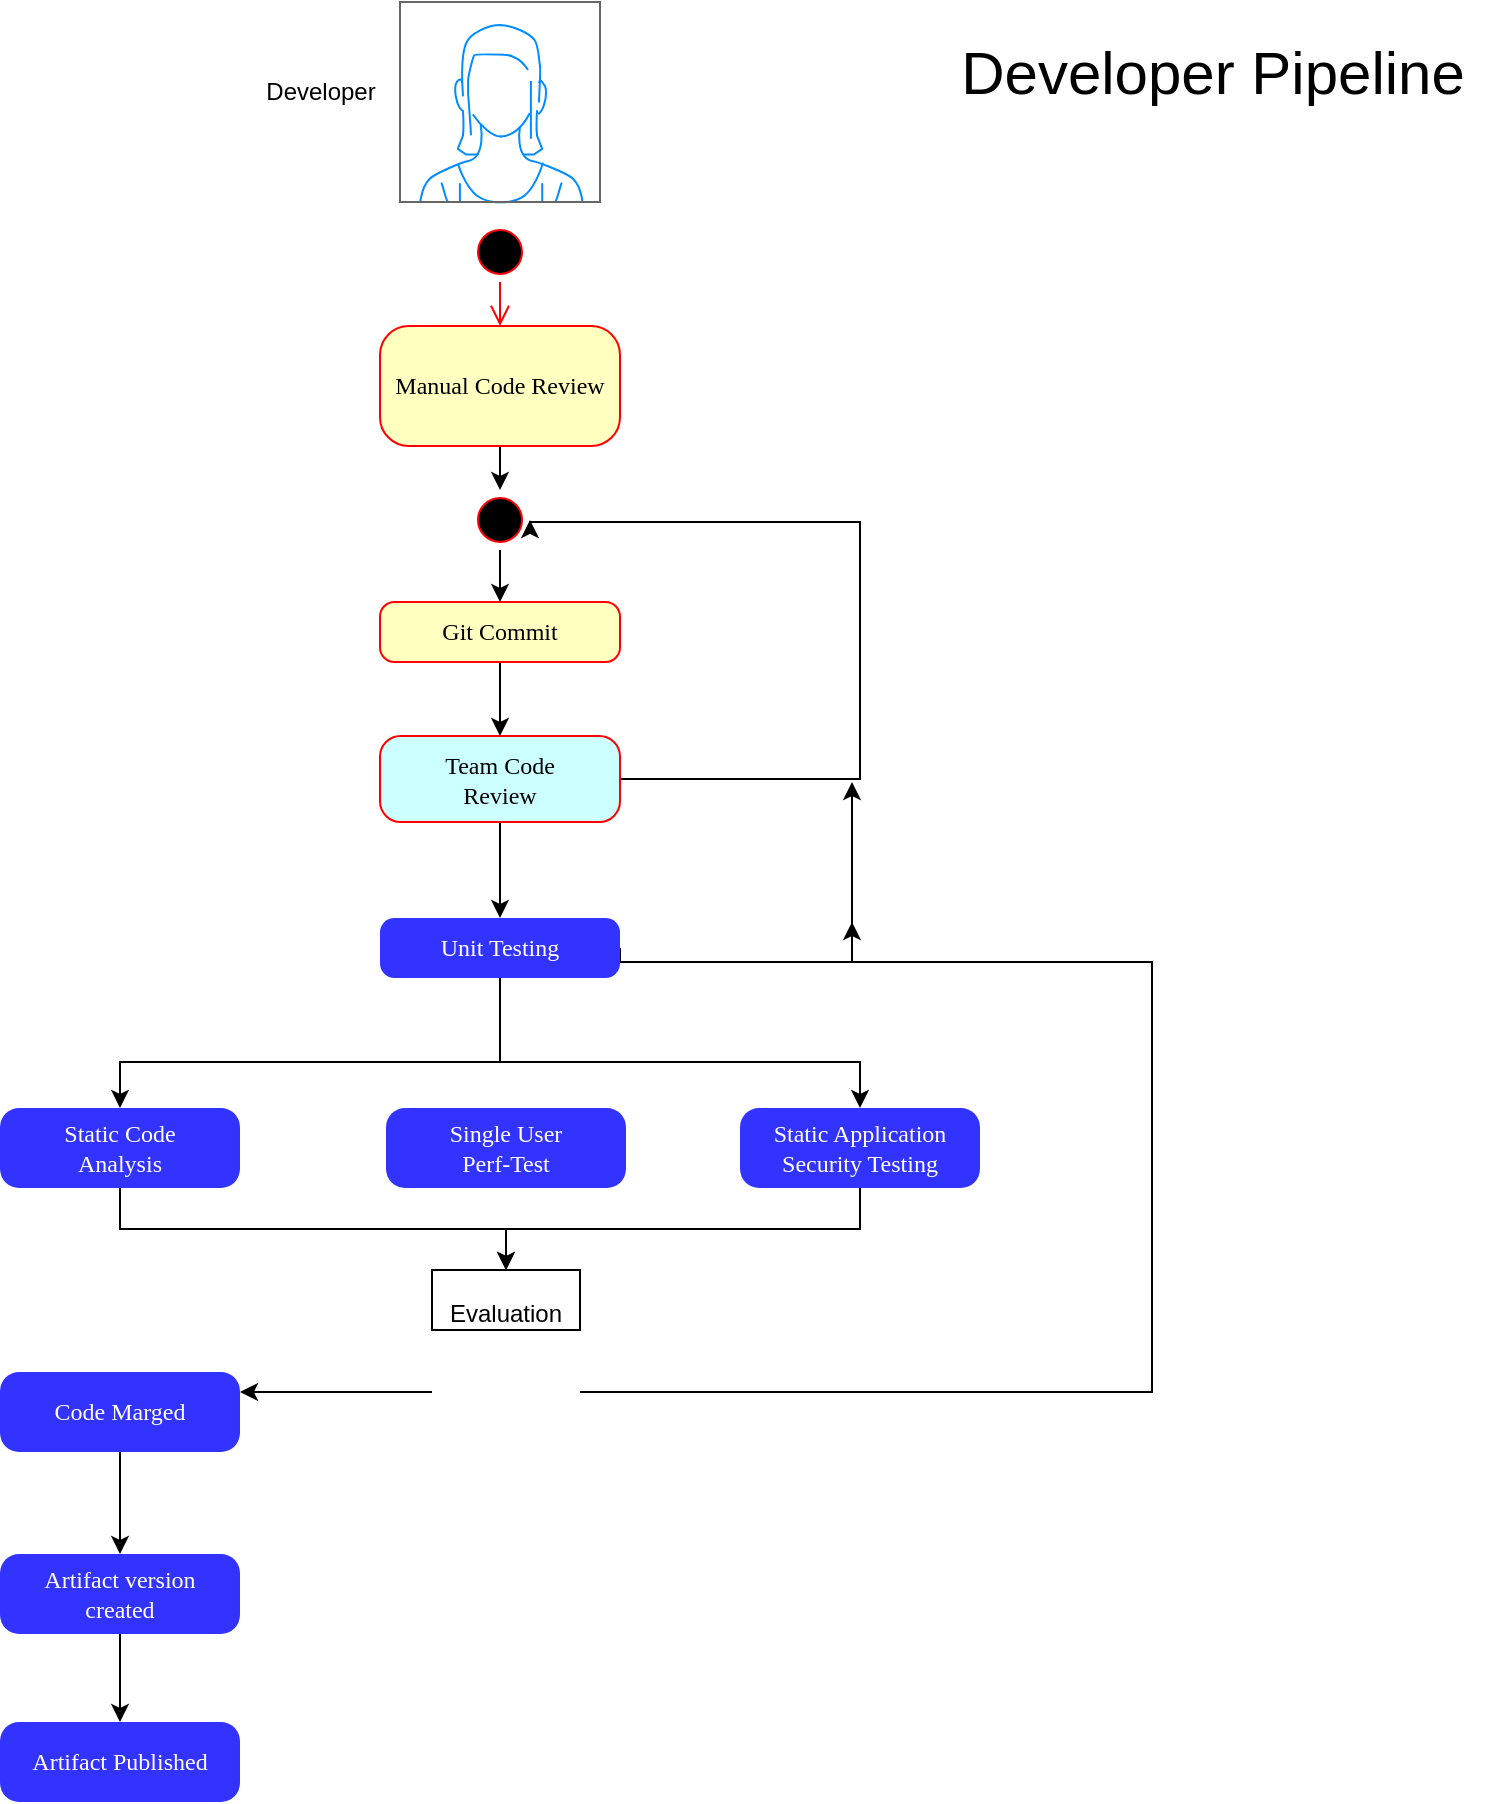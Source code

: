 <mxfile version="20.4.0" type="device" pages="3"><diagram name="Dev Early Pipeline" id="58cdce13-f638-feb5-8d6f-7d28b1aa9fa0"><mxGraphModel dx="1422" dy="754" grid="1" gridSize="10" guides="1" tooltips="1" connect="1" arrows="1" fold="1" page="1" pageScale="1" pageWidth="850" pageHeight="1100" background="none" math="0" shadow="0"><root><mxCell id="0"/><mxCell id="1" parent="0"/><mxCell id="382b91b5511bd0f7-1" value="" style="ellipse;html=1;shape=startState;fillColor=#000000;strokeColor=#ff0000;rounded=1;shadow=0;comic=0;labelBackgroundColor=none;fontFamily=Verdana;fontSize=12;fontColor=#000000;align=center;direction=south;" parent="1" vertex="1"><mxGeometry x="329" y="150" width="30" height="30" as="geometry"/></mxCell><mxCell id="LcIo7qaQgTBp6XiA07qf-7" style="edgeStyle=orthogonalEdgeStyle;rounded=0;orthogonalLoop=1;jettySize=auto;html=1;exitX=1;exitY=0.5;exitDx=0;exitDy=0;entryX=0.5;entryY=0;entryDx=0;entryDy=0;" parent="1" source="382b91b5511bd0f7-5" target="LcIo7qaQgTBp6XiA07qf-3" edge="1"><mxGeometry relative="1" as="geometry"><Array as="points"><mxPoint x="524" y="429"/><mxPoint x="524" y="300"/></Array></mxGeometry></mxCell><mxCell id="LcIo7qaQgTBp6XiA07qf-9" style="edgeStyle=orthogonalEdgeStyle;rounded=0;orthogonalLoop=1;jettySize=auto;html=1;exitX=0.5;exitY=1;exitDx=0;exitDy=0;entryX=0.5;entryY=0;entryDx=0;entryDy=0;fontSize=30;" parent="1" source="382b91b5511bd0f7-5" target="382b91b5511bd0f7-10" edge="1"><mxGeometry relative="1" as="geometry"/></mxCell><mxCell id="382b91b5511bd0f7-5" value="Team Code&lt;br&gt;Review" style="rounded=1;whiteSpace=wrap;html=1;arcSize=24;fillColor=#CCFFFF;strokeColor=#ff0000;shadow=0;comic=0;labelBackgroundColor=none;fontFamily=Verdana;fontSize=12;fontColor=#000000;align=center;" parent="1" vertex="1"><mxGeometry x="284" y="407" width="120" height="43" as="geometry"/></mxCell><mxCell id="LcIo7qaQgTBp6XiA07qf-4" style="edgeStyle=orthogonalEdgeStyle;rounded=0;orthogonalLoop=1;jettySize=auto;html=1;exitX=0.5;exitY=1;exitDx=0;exitDy=0;entryX=0;entryY=0.5;entryDx=0;entryDy=0;" parent="1" source="382b91b5511bd0f7-6" target="LcIo7qaQgTBp6XiA07qf-3" edge="1"><mxGeometry relative="1" as="geometry"/></mxCell><mxCell id="382b91b5511bd0f7-6" value="Manual Code Review" style="rounded=1;whiteSpace=wrap;html=1;arcSize=24;fillColor=#ffffc0;strokeColor=#ff0000;shadow=0;comic=0;labelBackgroundColor=none;fontFamily=Verdana;fontSize=12;fontColor=#000000;align=center;" parent="1" vertex="1"><mxGeometry x="284" y="202" width="120" height="60" as="geometry"/></mxCell><mxCell id="LcIo7qaQgTBp6XiA07qf-6" style="edgeStyle=orthogonalEdgeStyle;rounded=0;orthogonalLoop=1;jettySize=auto;html=1;exitX=0.5;exitY=1;exitDx=0;exitDy=0;entryX=0.5;entryY=0;entryDx=0;entryDy=0;" parent="1" source="382b91b5511bd0f7-7" target="382b91b5511bd0f7-5" edge="1"><mxGeometry relative="1" as="geometry"/></mxCell><mxCell id="382b91b5511bd0f7-7" value="Git Commit" style="rounded=1;whiteSpace=wrap;html=1;arcSize=24;fillColor=#ffffc0;strokeColor=#ff0000;shadow=0;comic=0;labelBackgroundColor=none;fontFamily=Verdana;fontSize=12;fontColor=#000000;align=center;" parent="1" vertex="1"><mxGeometry x="284" y="340" width="120" height="30" as="geometry"/></mxCell><mxCell id="LcIo7qaQgTBp6XiA07qf-27" style="edgeStyle=orthogonalEdgeStyle;rounded=0;orthogonalLoop=1;jettySize=auto;html=1;exitX=0.5;exitY=1;exitDx=0;exitDy=0;fontSize=10;fontColor=none;" parent="1" source="382b91b5511bd0f7-9" target="LcIo7qaQgTBp6XiA07qf-26" edge="1"><mxGeometry relative="1" as="geometry"/></mxCell><mxCell id="382b91b5511bd0f7-9" value="Static Code&lt;br&gt;Analysis" style="rounded=1;whiteSpace=wrap;html=1;arcSize=24;fillColor=#3333FF;strokeColor=none;shadow=0;comic=0;labelBackgroundColor=none;fontFamily=Verdana;fontSize=12;fontColor=#FFFFFF;align=center;" parent="1" vertex="1"><mxGeometry x="94" y="593" width="120" height="40" as="geometry"/></mxCell><mxCell id="LcIo7qaQgTBp6XiA07qf-18" style="edgeStyle=orthogonalEdgeStyle;rounded=0;orthogonalLoop=1;jettySize=auto;html=1;exitX=0.5;exitY=1;exitDx=0;exitDy=0;fontSize=30;fontColor=none;" parent="1" source="382b91b5511bd0f7-10" target="382b91b5511bd0f7-9" edge="1"><mxGeometry relative="1" as="geometry"><Array as="points"><mxPoint x="344" y="570"/><mxPoint x="154" y="570"/></Array></mxGeometry></mxCell><mxCell id="LcIo7qaQgTBp6XiA07qf-19" style="edgeStyle=orthogonalEdgeStyle;rounded=0;orthogonalLoop=1;jettySize=auto;html=1;exitX=0.5;exitY=1;exitDx=0;exitDy=0;entryX=0.5;entryY=0;entryDx=0;entryDy=0;fontSize=30;fontColor=none;" parent="1" source="382b91b5511bd0f7-10" target="LcIo7qaQgTBp6XiA07qf-17" edge="1"><mxGeometry relative="1" as="geometry"><Array as="points"><mxPoint x="344" y="570"/><mxPoint x="524" y="570"/></Array></mxGeometry></mxCell><mxCell id="LcIo7qaQgTBp6XiA07qf-21" style="edgeStyle=orthogonalEdgeStyle;rounded=0;orthogonalLoop=1;jettySize=auto;html=1;exitX=1;exitY=0.5;exitDx=0;exitDy=0;fontSize=30;fontColor=none;" parent="1" source="382b91b5511bd0f7-10" edge="1"><mxGeometry relative="1" as="geometry"><mxPoint x="520" y="430" as="targetPoint"/><Array as="points"><mxPoint x="404" y="520"/><mxPoint x="520" y="520"/></Array></mxGeometry></mxCell><mxCell id="382b91b5511bd0f7-10" value="&lt;font color=&quot;#ffffff&quot;&gt;Unit Testing&lt;/font&gt;" style="rounded=1;whiteSpace=wrap;html=1;arcSize=24;fillColor=#3333FF;strokeColor=none;shadow=0;comic=0;labelBackgroundColor=none;fontFamily=Verdana;fontSize=12;fontColor=#000000;align=center;" parent="1" vertex="1"><mxGeometry x="284" y="498" width="120" height="30" as="geometry"/></mxCell><mxCell id="2a3bc250acf0617d-9" style="edgeStyle=orthogonalEdgeStyle;html=1;labelBackgroundColor=none;endArrow=open;endSize=8;strokeColor=#ff0000;fontFamily=Verdana;fontSize=12;align=left;" parent="1" source="382b91b5511bd0f7-1" target="382b91b5511bd0f7-6" edge="1"><mxGeometry relative="1" as="geometry"/></mxCell><mxCell id="LcIo7qaQgTBp6XiA07qf-1" value="" style="verticalLabelPosition=bottom;shadow=0;dashed=0;align=center;html=1;verticalAlign=top;strokeWidth=1;shape=mxgraph.mockup.containers.userFemale;strokeColor=#666666;strokeColor2=#008cff;" parent="1" vertex="1"><mxGeometry x="294" y="40" width="100" height="100" as="geometry"/></mxCell><mxCell id="LcIo7qaQgTBp6XiA07qf-2" value="Developer" style="text;html=1;align=center;verticalAlign=middle;resizable=0;points=[];autosize=1;strokeColor=none;fillColor=none;" parent="1" vertex="1"><mxGeometry x="214" y="70" width="80" height="30" as="geometry"/></mxCell><mxCell id="LcIo7qaQgTBp6XiA07qf-5" style="edgeStyle=orthogonalEdgeStyle;rounded=0;orthogonalLoop=1;jettySize=auto;html=1;exitX=1;exitY=0.5;exitDx=0;exitDy=0;entryX=0.5;entryY=0;entryDx=0;entryDy=0;" parent="1" source="LcIo7qaQgTBp6XiA07qf-3" target="382b91b5511bd0f7-7" edge="1"><mxGeometry relative="1" as="geometry"/></mxCell><mxCell id="LcIo7qaQgTBp6XiA07qf-3" value="" style="ellipse;html=1;shape=startState;fillColor=#000000;strokeColor=#ff0000;rounded=1;shadow=0;comic=0;labelBackgroundColor=none;fontFamily=Verdana;fontSize=12;fontColor=#000000;align=center;direction=south;" parent="1" vertex="1"><mxGeometry x="329" y="284" width="30" height="30" as="geometry"/></mxCell><mxCell id="LcIo7qaQgTBp6XiA07qf-8" value="Developer Pipeline" style="text;html=1;align=center;verticalAlign=middle;resizable=0;points=[];autosize=1;strokeColor=none;fillColor=none;fontSize=30;" parent="1" vertex="1"><mxGeometry x="560" y="50" width="280" height="50" as="geometry"/></mxCell><mxCell id="LcIo7qaQgTBp6XiA07qf-14" value="" style="shape=image;html=1;verticalAlign=top;verticalLabelPosition=bottom;labelBackgroundColor=#ffffff;imageAspect=0;aspect=fixed;image=https://cdn1.iconfinder.com/data/icons/DarkGlass_Reworked/128x128/actions/stop.png;strokeColor=#33FF33;strokeWidth=1;fontSize=30;fontColor=none;fillColor=#FF3333;" parent="1" vertex="1"><mxGeometry x="445" y="397" width="30" height="30" as="geometry"/></mxCell><mxCell id="LcIo7qaQgTBp6XiA07qf-16" value="" style="shape=image;html=1;verticalAlign=top;verticalLabelPosition=bottom;labelBackgroundColor=#ffffff;imageAspect=0;aspect=fixed;image=https://cdn1.iconfinder.com/data/icons/nuvola2/48x48/actions/button_ok.png;strokeColor=#33FF33;strokeWidth=1;fontSize=30;fontColor=none;fillColor=#FF3333;" parent="1" vertex="1"><mxGeometry x="354" y="460" width="30" height="30" as="geometry"/></mxCell><mxCell id="LcIo7qaQgTBp6XiA07qf-28" style="edgeStyle=orthogonalEdgeStyle;rounded=0;orthogonalLoop=1;jettySize=auto;html=1;exitX=0.5;exitY=1;exitDx=0;exitDy=0;entryX=0.5;entryY=0;entryDx=0;entryDy=0;fontSize=10;fontColor=none;" parent="1" source="LcIo7qaQgTBp6XiA07qf-17" target="LcIo7qaQgTBp6XiA07qf-26" edge="1"><mxGeometry relative="1" as="geometry"/></mxCell><mxCell id="LcIo7qaQgTBp6XiA07qf-17" value="Static Application&lt;br&gt;Security Testing" style="rounded=1;whiteSpace=wrap;html=1;arcSize=24;fillColor=#3333FF;strokeColor=none;shadow=0;comic=0;labelBackgroundColor=none;fontFamily=Verdana;fontSize=12;fontColor=#FFFFFF;align=center;" parent="1" vertex="1"><mxGeometry x="464" y="593" width="120" height="40" as="geometry"/></mxCell><mxCell id="LcIo7qaQgTBp6XiA07qf-20" value="" style="shape=image;html=1;verticalAlign=top;verticalLabelPosition=bottom;labelBackgroundColor=#ffffff;imageAspect=0;aspect=fixed;image=https://cdn1.iconfinder.com/data/icons/nuvola2/48x48/actions/button_ok.png;strokeColor=#33FF33;strokeWidth=1;fontSize=30;fontColor=none;fillColor=#FF3333;" parent="1" vertex="1"><mxGeometry x="354" y="531" width="30" height="30" as="geometry"/></mxCell><mxCell id="LcIo7qaQgTBp6XiA07qf-22" value="" style="shape=image;html=1;verticalAlign=top;verticalLabelPosition=bottom;labelBackgroundColor=#ffffff;imageAspect=0;aspect=fixed;image=https://cdn1.iconfinder.com/data/icons/DarkGlass_Reworked/128x128/actions/stop.png;strokeColor=#33FF33;strokeWidth=1;fontSize=30;fontColor=none;fillColor=#FF3333;" parent="1" vertex="1"><mxGeometry x="445" y="480" width="30" height="30" as="geometry"/></mxCell><mxCell id="LcIo7qaQgTBp6XiA07qf-30" style="edgeStyle=orthogonalEdgeStyle;rounded=0;orthogonalLoop=1;jettySize=auto;html=1;exitX=0;exitY=0.5;exitDx=0;exitDy=0;fontSize=12;fontColor=#FFFFFF;entryX=1;entryY=0.25;entryDx=0;entryDy=0;" parent="1" source="LcIo7qaQgTBp6XiA07qf-23" target="LcIo7qaQgTBp6XiA07qf-29" edge="1"><mxGeometry relative="1" as="geometry"><mxPoint x="230" y="735" as="targetPoint"/></mxGeometry></mxCell><mxCell id="LcIo7qaQgTBp6XiA07qf-23" value="" style="shape=image;html=1;verticalAlign=top;verticalLabelPosition=bottom;labelBackgroundColor=#ffffff;imageAspect=0;aspect=fixed;image=https://cdn1.iconfinder.com/data/icons/nuvola2/48x48/actions/button_ok.png;strokeColor=#33FF33;strokeWidth=1;fontSize=30;fontColor=none;fillColor=#FF3333;" parent="1" vertex="1"><mxGeometry x="310" y="720" width="30" height="30" as="geometry"/></mxCell><mxCell id="LcIo7qaQgTBp6XiA07qf-35" style="edgeStyle=orthogonalEdgeStyle;rounded=0;orthogonalLoop=1;jettySize=auto;html=1;exitX=1;exitY=0.5;exitDx=0;exitDy=0;fontSize=12;fontColor=#FFFFFF;" parent="1" source="LcIo7qaQgTBp6XiA07qf-24" edge="1"><mxGeometry relative="1" as="geometry"><mxPoint x="520" y="500" as="targetPoint"/><Array as="points"><mxPoint x="670" y="735"/><mxPoint x="670" y="520"/><mxPoint x="520" y="520"/></Array></mxGeometry></mxCell><mxCell id="LcIo7qaQgTBp6XiA07qf-24" value="" style="shape=image;html=1;verticalAlign=top;verticalLabelPosition=bottom;labelBackgroundColor=#ffffff;imageAspect=0;aspect=fixed;image=https://cdn1.iconfinder.com/data/icons/DarkGlass_Reworked/128x128/actions/stop.png;strokeColor=#33FF33;strokeWidth=1;fontSize=30;fontColor=none;fillColor=#FF3333;" parent="1" vertex="1"><mxGeometry x="354" y="720" width="30" height="30" as="geometry"/></mxCell><mxCell id="LcIo7qaQgTBp6XiA07qf-26" value="&lt;font style=&quot;font-size: 12px;&quot;&gt;Evaluation&lt;/font&gt;" style="rounded=0;whiteSpace=wrap;html=1;labelBackgroundColor=none;strokeColor=#000000;strokeWidth=1;fontSize=30;fontColor=none;fillColor=#FFFFFF;" parent="1" vertex="1"><mxGeometry x="310" y="674" width="74" height="30" as="geometry"/></mxCell><mxCell id="LcIo7qaQgTBp6XiA07qf-32" style="edgeStyle=orthogonalEdgeStyle;rounded=0;orthogonalLoop=1;jettySize=auto;html=1;exitX=0.5;exitY=1;exitDx=0;exitDy=0;entryX=0.5;entryY=0;entryDx=0;entryDy=0;fontSize=12;fontColor=#FFFFFF;" parent="1" source="LcIo7qaQgTBp6XiA07qf-29" target="LcIo7qaQgTBp6XiA07qf-31" edge="1"><mxGeometry relative="1" as="geometry"/></mxCell><mxCell id="LcIo7qaQgTBp6XiA07qf-29" value="Code Marged" style="rounded=1;whiteSpace=wrap;html=1;arcSize=24;fillColor=#3333FF;strokeColor=none;shadow=0;comic=0;labelBackgroundColor=none;fontFamily=Verdana;fontSize=12;fontColor=#FFFFFF;align=center;" parent="1" vertex="1"><mxGeometry x="94" y="725" width="120" height="40" as="geometry"/></mxCell><mxCell id="LcIo7qaQgTBp6XiA07qf-34" style="edgeStyle=orthogonalEdgeStyle;rounded=0;orthogonalLoop=1;jettySize=auto;html=1;exitX=0.5;exitY=1;exitDx=0;exitDy=0;fontSize=12;fontColor=#FFFFFF;" parent="1" source="LcIo7qaQgTBp6XiA07qf-31" target="LcIo7qaQgTBp6XiA07qf-33" edge="1"><mxGeometry relative="1" as="geometry"/></mxCell><mxCell id="LcIo7qaQgTBp6XiA07qf-31" value="Artifact version&lt;br&gt;created" style="rounded=1;whiteSpace=wrap;html=1;arcSize=24;fillColor=#3333FF;strokeColor=none;shadow=0;comic=0;labelBackgroundColor=none;fontFamily=Verdana;fontSize=12;fontColor=#FFFFFF;align=center;" parent="1" vertex="1"><mxGeometry x="94" y="816" width="120" height="40" as="geometry"/></mxCell><mxCell id="LcIo7qaQgTBp6XiA07qf-33" value="Artifact Published" style="rounded=1;whiteSpace=wrap;html=1;arcSize=24;fillColor=#3333FF;strokeColor=none;shadow=0;comic=0;labelBackgroundColor=none;fontFamily=Verdana;fontSize=12;fontColor=#FFFFFF;align=center;" parent="1" vertex="1"><mxGeometry x="94" y="900" width="120" height="40" as="geometry"/></mxCell><mxCell id="2TYrjSCaBwcPQ7vr5Zfc-1" value="Single User&lt;br&gt;Perf-Test" style="rounded=1;whiteSpace=wrap;html=1;arcSize=24;fillColor=#3333FF;strokeColor=none;shadow=0;comic=0;labelBackgroundColor=none;fontFamily=Verdana;fontSize=12;fontColor=#FFFFFF;align=center;" parent="1" vertex="1"><mxGeometry x="287" y="593" width="120" height="40" as="geometry"/></mxCell></root></mxGraphModel></diagram><diagram name="Component Pipeline" id="qo0FiTvaSsb5eJtUn40g"><mxGraphModel dx="1422" dy="754" grid="1" gridSize="10" guides="1" tooltips="1" connect="1" arrows="1" fold="1" page="1" pageScale="1" pageWidth="850" pageHeight="1100" background="none" math="0" shadow="0"><root><mxCell id="ixwzWN__Pc37DBXYAGDG-0"/><mxCell id="ixwzWN__Pc37DBXYAGDG-1" parent="ixwzWN__Pc37DBXYAGDG-0"/><mxCell id="ixwzWN__Pc37DBXYAGDG-2" value="" style="ellipse;html=1;shape=startState;fillColor=#000000;strokeColor=#ff0000;rounded=1;shadow=0;comic=0;labelBackgroundColor=none;fontFamily=Verdana;fontSize=12;fontColor=#000000;align=center;direction=south;" parent="ixwzWN__Pc37DBXYAGDG-1" vertex="1"><mxGeometry x="329" y="150" width="30" height="30" as="geometry"/></mxCell><mxCell id="ixwzWN__Pc37DBXYAGDG-6" style="edgeStyle=orthogonalEdgeStyle;rounded=0;orthogonalLoop=1;jettySize=auto;html=1;exitX=0.5;exitY=1;exitDx=0;exitDy=0;" parent="ixwzWN__Pc37DBXYAGDG-1" source="ixwzWN__Pc37DBXYAGDG-7" edge="1"><mxGeometry relative="1" as="geometry"><mxPoint x="344" y="250" as="targetPoint"/></mxGeometry></mxCell><mxCell id="ixwzWN__Pc37DBXYAGDG-7" value="Deploy to" style="rounded=1;whiteSpace=wrap;html=1;arcSize=24;fillColor=#3333FF;strokeColor=none;shadow=0;comic=0;labelBackgroundColor=none;fontFamily=Verdana;fontSize=12;fontColor=#FFFFFF;align=center;" parent="ixwzWN__Pc37DBXYAGDG-1" vertex="1"><mxGeometry x="284" y="202" width="120" height="28" as="geometry"/></mxCell><mxCell id="ixwzWN__Pc37DBXYAGDG-10" style="edgeStyle=orthogonalEdgeStyle;rounded=0;orthogonalLoop=1;jettySize=auto;html=1;exitX=0.5;exitY=1;exitDx=0;exitDy=0;fontSize=10;fontColor=none;" parent="ixwzWN__Pc37DBXYAGDG-1" edge="1"><mxGeometry relative="1" as="geometry"><mxPoint x="154" y="571" as="sourcePoint"/><mxPoint x="347" y="609" as="targetPoint"/><Array as="points"><mxPoint x="154" y="590"/><mxPoint x="347" y="590"/></Array></mxGeometry></mxCell><mxCell id="ixwzWN__Pc37DBXYAGDG-11" value="Test Environment" style="rounded=1;whiteSpace=wrap;html=1;arcSize=24;fillColor=#3333FF;strokeColor=none;shadow=0;comic=0;labelBackgroundColor=none;fontFamily=Verdana;fontSize=12;fontColor=#FFFFFF;align=center;" parent="ixwzWN__Pc37DBXYAGDG-1" vertex="1"><mxGeometry x="94" y="528" width="120" height="40" as="geometry"/></mxCell><mxCell id="ixwzWN__Pc37DBXYAGDG-16" style="edgeStyle=orthogonalEdgeStyle;html=1;labelBackgroundColor=none;endArrow=open;endSize=8;strokeColor=#000000;fontFamily=Verdana;fontSize=12;align=left;" parent="ixwzWN__Pc37DBXYAGDG-1" source="ixwzWN__Pc37DBXYAGDG-2" target="ixwzWN__Pc37DBXYAGDG-7" edge="1"><mxGeometry relative="1" as="geometry"/></mxCell><mxCell id="ixwzWN__Pc37DBXYAGDG-19" style="edgeStyle=orthogonalEdgeStyle;rounded=0;orthogonalLoop=1;jettySize=auto;html=1;exitX=1;exitY=0.5;exitDx=0;exitDy=0;" parent="ixwzWN__Pc37DBXYAGDG-1" source="ixwzWN__Pc37DBXYAGDG-20" edge="1"><mxGeometry relative="1" as="geometry"><mxPoint x="344" y="300" as="targetPoint"/></mxGeometry></mxCell><mxCell id="ixwzWN__Pc37DBXYAGDG-20" value="" style="ellipse;html=1;shape=startState;fillColor=#000000;strokeColor=#ff0000;rounded=1;shadow=0;comic=0;labelBackgroundColor=none;fontFamily=Verdana;fontSize=12;fontColor=#000000;align=center;direction=south;" parent="ixwzWN__Pc37DBXYAGDG-1" vertex="1"><mxGeometry x="329" y="247" width="30" height="30" as="geometry"/></mxCell><mxCell id="ixwzWN__Pc37DBXYAGDG-21" value="Component Pipeline" style="text;html=1;align=center;verticalAlign=middle;resizable=0;points=[];autosize=1;strokeColor=none;fillColor=none;fontSize=30;" parent="ixwzWN__Pc37DBXYAGDG-1" vertex="1"><mxGeometry x="555" y="50" width="290" height="50" as="geometry"/></mxCell><mxCell id="ixwzWN__Pc37DBXYAGDG-24" style="edgeStyle=orthogonalEdgeStyle;rounded=0;orthogonalLoop=1;jettySize=auto;html=1;exitX=0.5;exitY=1;exitDx=0;exitDy=0;entryX=0.5;entryY=0;entryDx=0;entryDy=0;fontSize=10;fontColor=none;" parent="ixwzWN__Pc37DBXYAGDG-1" edge="1"><mxGeometry relative="1" as="geometry"><mxPoint x="524" y="571" as="sourcePoint"/><mxPoint x="347" y="609" as="targetPoint"/><Array as="points"><mxPoint x="524" y="590"/><mxPoint x="347" y="590"/></Array></mxGeometry></mxCell><mxCell id="ixwzWN__Pc37DBXYAGDG-25" value="Dynamic Application&lt;br&gt;Security Testing" style="rounded=1;whiteSpace=wrap;html=1;arcSize=24;fillColor=#3333FF;strokeColor=none;shadow=0;comic=0;labelBackgroundColor=none;fontFamily=Verdana;fontSize=12;fontColor=#FFFFFF;align=center;" parent="ixwzWN__Pc37DBXYAGDG-1" vertex="1"><mxGeometry x="464" y="528" width="126" height="40" as="geometry"/></mxCell><mxCell id="ixwzWN__Pc37DBXYAGDG-28" style="edgeStyle=orthogonalEdgeStyle;rounded=0;orthogonalLoop=1;jettySize=auto;html=1;exitX=0;exitY=0.5;exitDx=0;exitDy=0;fontSize=12;fontColor=#FFFFFF;entryX=1;entryY=0.25;entryDx=0;entryDy=0;" parent="ixwzWN__Pc37DBXYAGDG-1" source="ixwzWN__Pc37DBXYAGDG-29" target="ixwzWN__Pc37DBXYAGDG-34" edge="1"><mxGeometry relative="1" as="geometry"><mxPoint x="230" y="667" as="targetPoint"/></mxGeometry></mxCell><mxCell id="ixwzWN__Pc37DBXYAGDG-29" value="" style="shape=image;html=1;verticalAlign=top;verticalLabelPosition=bottom;labelBackgroundColor=#ffffff;imageAspect=0;aspect=fixed;image=https://cdn1.iconfinder.com/data/icons/nuvola2/48x48/actions/button_ok.png;strokeColor=#33FF33;strokeWidth=1;fontSize=30;fontColor=none;fillColor=#FF3333;" parent="ixwzWN__Pc37DBXYAGDG-1" vertex="1"><mxGeometry x="310" y="652" width="30" height="30" as="geometry"/></mxCell><mxCell id="ixwzWN__Pc37DBXYAGDG-30" style="edgeStyle=orthogonalEdgeStyle;rounded=0;orthogonalLoop=1;jettySize=auto;html=1;exitX=1;exitY=0.5;exitDx=0;exitDy=0;fontSize=12;fontColor=#FFFFFF;" parent="ixwzWN__Pc37DBXYAGDG-1" source="ixwzWN__Pc37DBXYAGDG-31" edge="1"><mxGeometry relative="1" as="geometry"><mxPoint x="520" y="430" as="targetPoint"/><Array as="points"><mxPoint x="670" y="665"/><mxPoint x="670" y="450"/><mxPoint x="520" y="450"/></Array></mxGeometry></mxCell><mxCell id="ixwzWN__Pc37DBXYAGDG-31" value="" style="shape=image;html=1;verticalAlign=top;verticalLabelPosition=bottom;labelBackgroundColor=#ffffff;imageAspect=0;aspect=fixed;image=https://cdn1.iconfinder.com/data/icons/DarkGlass_Reworked/128x128/actions/stop.png;strokeColor=#33FF33;strokeWidth=1;fontSize=30;fontColor=none;fillColor=#FF3333;" parent="ixwzWN__Pc37DBXYAGDG-1" vertex="1"><mxGeometry x="354" y="652" width="30" height="30" as="geometry"/></mxCell><mxCell id="ixwzWN__Pc37DBXYAGDG-32" value="&lt;font style=&quot;font-size: 12px;&quot;&gt;Evaluation&lt;/font&gt;" style="rounded=0;whiteSpace=wrap;html=1;labelBackgroundColor=none;strokeColor=#000000;strokeWidth=1;fontSize=30;fontColor=none;fillColor=#FFFFFF;" parent="ixwzWN__Pc37DBXYAGDG-1" vertex="1"><mxGeometry x="310" y="609" width="74" height="30" as="geometry"/></mxCell><mxCell id="ixwzWN__Pc37DBXYAGDG-33" style="edgeStyle=orthogonalEdgeStyle;rounded=0;orthogonalLoop=1;jettySize=auto;html=1;exitX=0.5;exitY=1;exitDx=0;exitDy=0;entryX=0.5;entryY=0;entryDx=0;entryDy=0;fontSize=12;fontColor=#FFFFFF;" parent="ixwzWN__Pc37DBXYAGDG-1" source="ixwzWN__Pc37DBXYAGDG-34" target="ixwzWN__Pc37DBXYAGDG-36" edge="1"><mxGeometry relative="1" as="geometry"/></mxCell><mxCell id="ixwzWN__Pc37DBXYAGDG-34" value="Artifact version&lt;br&gt;Tagged Passed" style="rounded=1;whiteSpace=wrap;html=1;arcSize=24;fillColor=#3333FF;strokeColor=none;shadow=0;comic=0;labelBackgroundColor=none;fontFamily=Verdana;fontSize=12;fontColor=#FFFFFF;align=center;" parent="ixwzWN__Pc37DBXYAGDG-1" vertex="1"><mxGeometry x="94" y="657" width="120" height="40" as="geometry"/></mxCell><mxCell id="ixwzWN__Pc37DBXYAGDG-36" value="Artifact Published" style="rounded=1;whiteSpace=wrap;html=1;arcSize=24;fillColor=#CCFFCC;strokeColor=default;shadow=0;comic=0;labelBackgroundColor=none;fontFamily=Verdana;fontSize=12;fontColor=#000000;align=center;" parent="ixwzWN__Pc37DBXYAGDG-1" vertex="1"><mxGeometry x="94" y="748" width="120" height="40" as="geometry"/></mxCell><mxCell id="Uk8kZ09A3u0Wzh9ptmn6-1" style="edgeStyle=orthogonalEdgeStyle;rounded=0;orthogonalLoop=1;jettySize=auto;html=1;exitX=0.5;exitY=1;exitDx=0;exitDy=0;entryX=0;entryY=0.5;entryDx=0;entryDy=0;fontColor=#FFFFFF;" parent="ixwzWN__Pc37DBXYAGDG-1" source="Uk8kZ09A3u0Wzh9ptmn6-0" target="ixwzWN__Pc37DBXYAGDG-2" edge="1"><mxGeometry relative="1" as="geometry"/></mxCell><mxCell id="Uk8kZ09A3u0Wzh9ptmn6-0" value="Artifact from&lt;br&gt;Developer&lt;br&gt;Pipeline" style="rounded=1;whiteSpace=wrap;html=1;arcSize=24;fillColor=#FFFFCC;strokeColor=default;shadow=0;comic=0;labelBackgroundColor=none;fontFamily=Verdana;fontSize=12;fontColor=#000000;align=center;" parent="ixwzWN__Pc37DBXYAGDG-1" vertex="1"><mxGeometry x="284" y="57" width="120" height="60" as="geometry"/></mxCell><mxCell id="Uk8kZ09A3u0Wzh9ptmn6-4" style="edgeStyle=orthogonalEdgeStyle;rounded=0;orthogonalLoop=1;jettySize=auto;html=1;exitX=0.5;exitY=1;exitDx=0;exitDy=0;strokeColor=#000000;fontColor=default;" parent="ixwzWN__Pc37DBXYAGDG-1" source="Uk8kZ09A3u0Wzh9ptmn6-2" target="Uk8kZ09A3u0Wzh9ptmn6-3" edge="1"><mxGeometry relative="1" as="geometry"/></mxCell><mxCell id="Uk8kZ09A3u0Wzh9ptmn6-2" value="Lower Test&lt;br&gt;Environment" style="rounded=1;whiteSpace=wrap;html=1;arcSize=24;fillColor=#FFFFCC;strokeColor=default;shadow=0;comic=0;labelBackgroundColor=none;fontFamily=Verdana;fontSize=12;fontColor=default;align=center;" parent="ixwzWN__Pc37DBXYAGDG-1" vertex="1"><mxGeometry x="284" y="301" width="120" height="30" as="geometry"/></mxCell><mxCell id="Uk8kZ09A3u0Wzh9ptmn6-6" style="edgeStyle=orthogonalEdgeStyle;rounded=0;orthogonalLoop=1;jettySize=auto;html=1;exitX=0.5;exitY=1;exitDx=0;exitDy=0;entryX=0.5;entryY=0;entryDx=0;entryDy=0;strokeColor=#000000;fontColor=default;" parent="ixwzWN__Pc37DBXYAGDG-1" source="Uk8kZ09A3u0Wzh9ptmn6-3" target="Uk8kZ09A3u0Wzh9ptmn6-5" edge="1"><mxGeometry relative="1" as="geometry"/></mxCell><mxCell id="Uk8kZ09A3u0Wzh9ptmn6-3" value="Sanity Tests" style="rounded=1;whiteSpace=wrap;html=1;arcSize=24;fillColor=#3333FF;strokeColor=none;shadow=0;comic=0;labelBackgroundColor=none;fontFamily=Verdana;fontSize=12;fontColor=#FFFFFF;align=center;" parent="ixwzWN__Pc37DBXYAGDG-1" vertex="1"><mxGeometry x="284" y="360" width="120" height="30" as="geometry"/></mxCell><mxCell id="Uk8kZ09A3u0Wzh9ptmn6-8" style="edgeStyle=orthogonalEdgeStyle;rounded=0;orthogonalLoop=1;jettySize=auto;html=1;exitX=1;exitY=0.5;exitDx=0;exitDy=0;strokeColor=#000000;fontColor=default;entryX=1;entryY=0.25;entryDx=0;entryDy=0;" parent="ixwzWN__Pc37DBXYAGDG-1" source="Uk8kZ09A3u0Wzh9ptmn6-5" target="Uk8kZ09A3u0Wzh9ptmn6-0" edge="1"><mxGeometry relative="1" as="geometry"><mxPoint x="490" y="240" as="targetPoint"/><Array as="points"><mxPoint x="520" y="454"/><mxPoint x="520" y="72"/></Array></mxGeometry></mxCell><mxCell id="Uk8kZ09A3u0Wzh9ptmn6-11" style="edgeStyle=orthogonalEdgeStyle;rounded=0;orthogonalLoop=1;jettySize=auto;html=1;exitX=0.5;exitY=1;exitDx=0;exitDy=0;strokeColor=#000000;fontColor=default;" parent="ixwzWN__Pc37DBXYAGDG-1" source="Uk8kZ09A3u0Wzh9ptmn6-5" edge="1"><mxGeometry relative="1" as="geometry"><mxPoint x="344" y="490" as="targetPoint"/></mxGeometry></mxCell><mxCell id="Uk8kZ09A3u0Wzh9ptmn6-5" value="Deploy to" style="rounded=1;whiteSpace=wrap;html=1;arcSize=24;fillColor=#3333FF;strokeColor=none;shadow=0;comic=0;labelBackgroundColor=none;fontFamily=Verdana;fontSize=12;fontColor=#FFFFFF;align=center;" parent="ixwzWN__Pc37DBXYAGDG-1" vertex="1"><mxGeometry x="284" y="440" width="120" height="28" as="geometry"/></mxCell><mxCell id="Uk8kZ09A3u0Wzh9ptmn6-7" value="" style="shape=image;html=1;verticalAlign=top;verticalLabelPosition=bottom;labelBackgroundColor=#ffffff;imageAspect=0;aspect=fixed;image=https://cdn1.iconfinder.com/data/icons/nuvola2/48x48/actions/button_ok.png;strokeColor=#33FF33;strokeWidth=1;fontSize=30;fontColor=none;fillColor=#FF3333;" parent="ixwzWN__Pc37DBXYAGDG-1" vertex="1"><mxGeometry x="310" y="400" width="30" height="30" as="geometry"/></mxCell><mxCell id="Uk8kZ09A3u0Wzh9ptmn6-9" value="" style="shape=image;html=1;verticalAlign=top;verticalLabelPosition=bottom;labelBackgroundColor=#ffffff;imageAspect=0;aspect=fixed;image=https://cdn1.iconfinder.com/data/icons/DarkGlass_Reworked/128x128/actions/stop.png;strokeColor=#33FF33;strokeWidth=1;fontSize=30;fontColor=none;fillColor=#FF3333;" parent="ixwzWN__Pc37DBXYAGDG-1" vertex="1"><mxGeometry x="525" y="260" width="30" height="30" as="geometry"/></mxCell><mxCell id="Uk8kZ09A3u0Wzh9ptmn6-10" value="Build Artifact&lt;br&gt;Tagged as bad" style="text;html=1;align=center;verticalAlign=middle;resizable=0;points=[];autosize=1;strokeColor=none;fillColor=none;fontColor=default;" parent="ixwzWN__Pc37DBXYAGDG-1" vertex="1"><mxGeometry x="525" y="291" width="100" height="40" as="geometry"/></mxCell><mxCell id="Uk8kZ09A3u0Wzh9ptmn6-12" value="Perf Environment" style="rounded=1;whiteSpace=wrap;html=1;arcSize=24;fillColor=#3333FF;strokeColor=none;shadow=0;comic=0;labelBackgroundColor=none;fontFamily=Verdana;fontSize=12;fontColor=#FFFFFF;align=center;" parent="ixwzWN__Pc37DBXYAGDG-1" vertex="1"><mxGeometry x="284" y="528" width="120" height="40" as="geometry"/></mxCell><mxCell id="Uk8kZ09A3u0Wzh9ptmn6-14" style="edgeStyle=orthogonalEdgeStyle;rounded=0;orthogonalLoop=1;jettySize=auto;html=1;exitX=1;exitY=0.5;exitDx=0;exitDy=0;entryX=0.5;entryY=0;entryDx=0;entryDy=0;strokeColor=#000000;fontColor=default;" parent="ixwzWN__Pc37DBXYAGDG-1" source="Uk8kZ09A3u0Wzh9ptmn6-13" target="Uk8kZ09A3u0Wzh9ptmn6-12" edge="1"><mxGeometry relative="1" as="geometry"/></mxCell><mxCell id="Uk8kZ09A3u0Wzh9ptmn6-15" style="edgeStyle=orthogonalEdgeStyle;rounded=0;orthogonalLoop=1;jettySize=auto;html=1;exitX=0.5;exitY=0;exitDx=0;exitDy=0;entryX=0.5;entryY=0;entryDx=0;entryDy=0;strokeColor=#000000;fontColor=default;" parent="ixwzWN__Pc37DBXYAGDG-1" source="Uk8kZ09A3u0Wzh9ptmn6-13" target="ixwzWN__Pc37DBXYAGDG-25" edge="1"><mxGeometry relative="1" as="geometry"/></mxCell><mxCell id="Uk8kZ09A3u0Wzh9ptmn6-16" style="edgeStyle=orthogonalEdgeStyle;rounded=0;orthogonalLoop=1;jettySize=auto;html=1;exitX=0.5;exitY=1;exitDx=0;exitDy=0;entryX=0.5;entryY=0;entryDx=0;entryDy=0;strokeColor=#000000;fontColor=default;" parent="ixwzWN__Pc37DBXYAGDG-1" source="Uk8kZ09A3u0Wzh9ptmn6-13" target="ixwzWN__Pc37DBXYAGDG-11" edge="1"><mxGeometry relative="1" as="geometry"/></mxCell><mxCell id="Uk8kZ09A3u0Wzh9ptmn6-13" value="" style="ellipse;html=1;shape=startState;fillColor=#000000;strokeColor=#ff0000;rounded=1;shadow=0;comic=0;labelBackgroundColor=none;fontFamily=Verdana;fontSize=12;fontColor=#000000;align=center;direction=south;" parent="ixwzWN__Pc37DBXYAGDG-1" vertex="1"><mxGeometry x="329" y="487" width="30" height="30" as="geometry"/></mxCell><mxCell id="CyIohOXkAD_aeXMCnkM9-0" value="Test Environment" style="text;html=1;align=center;verticalAlign=middle;resizable=0;points=[];autosize=1;strokeColor=none;fillColor=none;" vertex="1" parent="ixwzWN__Pc37DBXYAGDG-1"><mxGeometry x="160" y="438" width="120" height="30" as="geometry"/></mxCell></root></mxGraphModel></diagram><diagram name="System Pipeline" id="prusXNys88T1s5wWeRLI"><mxGraphModel dx="1422" dy="754" grid="1" gridSize="10" guides="1" tooltips="1" connect="1" arrows="1" fold="1" page="1" pageScale="1" pageWidth="850" pageHeight="1100" background="none" math="0" shadow="0"><root><mxCell id="G0WgfSGyQV-x-zPvxT2W-0"/><mxCell id="G0WgfSGyQV-x-zPvxT2W-1" parent="G0WgfSGyQV-x-zPvxT2W-0"/><mxCell id="G0WgfSGyQV-x-zPvxT2W-2" value="" style="ellipse;html=1;shape=startState;fillColor=#000000;strokeColor=#ff0000;rounded=1;shadow=0;comic=0;labelBackgroundColor=none;fontFamily=Verdana;fontSize=12;fontColor=#000000;align=center;direction=south;" vertex="1" parent="G0WgfSGyQV-x-zPvxT2W-1"><mxGeometry x="329" y="150" width="30" height="30" as="geometry"/></mxCell><mxCell id="G0WgfSGyQV-x-zPvxT2W-3" style="edgeStyle=orthogonalEdgeStyle;rounded=0;orthogonalLoop=1;jettySize=auto;html=1;exitX=0.5;exitY=1;exitDx=0;exitDy=0;" edge="1" parent="G0WgfSGyQV-x-zPvxT2W-1" source="G0WgfSGyQV-x-zPvxT2W-4"><mxGeometry relative="1" as="geometry"><mxPoint x="344" y="250" as="targetPoint"/></mxGeometry></mxCell><mxCell id="G0WgfSGyQV-x-zPvxT2W-4" value="Deploy to" style="rounded=1;whiteSpace=wrap;html=1;arcSize=24;fillColor=#3333FF;strokeColor=none;shadow=0;comic=0;labelBackgroundColor=none;fontFamily=Verdana;fontSize=12;fontColor=#FFFFFF;align=center;" vertex="1" parent="G0WgfSGyQV-x-zPvxT2W-1"><mxGeometry x="284" y="202" width="120" height="28" as="geometry"/></mxCell><mxCell id="G0WgfSGyQV-x-zPvxT2W-5" style="edgeStyle=orthogonalEdgeStyle;rounded=0;orthogonalLoop=1;jettySize=auto;html=1;exitX=0.5;exitY=1;exitDx=0;exitDy=0;fontSize=10;fontColor=none;" edge="1" parent="G0WgfSGyQV-x-zPvxT2W-1"><mxGeometry relative="1" as="geometry"><mxPoint x="154" y="571" as="sourcePoint"/><mxPoint x="347" y="609" as="targetPoint"/><Array as="points"><mxPoint x="154" y="590"/><mxPoint x="347" y="590"/></Array></mxGeometry></mxCell><mxCell id="G0WgfSGyQV-x-zPvxT2W-6" value="Test Environment&lt;br&gt;Integration" style="rounded=1;whiteSpace=wrap;html=1;arcSize=24;fillColor=#3333FF;strokeColor=none;shadow=0;comic=0;labelBackgroundColor=none;fontFamily=Verdana;fontSize=12;fontColor=#FFFFFF;align=center;" vertex="1" parent="G0WgfSGyQV-x-zPvxT2W-1"><mxGeometry x="94" y="528" width="120" height="40" as="geometry"/></mxCell><mxCell id="G0WgfSGyQV-x-zPvxT2W-7" style="edgeStyle=orthogonalEdgeStyle;html=1;labelBackgroundColor=none;endArrow=open;endSize=8;strokeColor=#000000;fontFamily=Verdana;fontSize=12;align=left;" edge="1" parent="G0WgfSGyQV-x-zPvxT2W-1" source="G0WgfSGyQV-x-zPvxT2W-2" target="G0WgfSGyQV-x-zPvxT2W-4"><mxGeometry relative="1" as="geometry"/></mxCell><mxCell id="G0WgfSGyQV-x-zPvxT2W-8" style="edgeStyle=orthogonalEdgeStyle;rounded=0;orthogonalLoop=1;jettySize=auto;html=1;exitX=1;exitY=0.5;exitDx=0;exitDy=0;" edge="1" parent="G0WgfSGyQV-x-zPvxT2W-1" source="G0WgfSGyQV-x-zPvxT2W-9"><mxGeometry relative="1" as="geometry"><mxPoint x="344" y="300" as="targetPoint"/></mxGeometry></mxCell><mxCell id="G0WgfSGyQV-x-zPvxT2W-9" value="" style="ellipse;html=1;shape=startState;fillColor=#000000;strokeColor=#ff0000;rounded=1;shadow=0;comic=0;labelBackgroundColor=none;fontFamily=Verdana;fontSize=12;fontColor=#000000;align=center;direction=south;" vertex="1" parent="G0WgfSGyQV-x-zPvxT2W-1"><mxGeometry x="329" y="247" width="30" height="30" as="geometry"/></mxCell><mxCell id="G0WgfSGyQV-x-zPvxT2W-10" value="Component Pipeline" style="text;html=1;align=center;verticalAlign=middle;resizable=0;points=[];autosize=1;strokeColor=none;fillColor=none;fontSize=30;" vertex="1" parent="G0WgfSGyQV-x-zPvxT2W-1"><mxGeometry x="555" y="50" width="290" height="50" as="geometry"/></mxCell><mxCell id="G0WgfSGyQV-x-zPvxT2W-11" style="edgeStyle=orthogonalEdgeStyle;rounded=0;orthogonalLoop=1;jettySize=auto;html=1;exitX=0.5;exitY=1;exitDx=0;exitDy=0;entryX=0.5;entryY=0;entryDx=0;entryDy=0;fontSize=10;fontColor=none;" edge="1" parent="G0WgfSGyQV-x-zPvxT2W-1" source="RH-JRsCRH5kI8Y5vtQgC-0"><mxGeometry relative="1" as="geometry"><mxPoint x="524" y="571" as="sourcePoint"/><mxPoint x="347" y="609" as="targetPoint"/><Array as="points"><mxPoint x="677" y="590"/><mxPoint x="347" y="590"/></Array></mxGeometry></mxCell><mxCell id="G0WgfSGyQV-x-zPvxT2W-12" value="Dynamic Application&lt;br&gt;Security Testing" style="rounded=1;whiteSpace=wrap;html=1;arcSize=24;fillColor=#3333FF;strokeColor=none;shadow=0;comic=0;labelBackgroundColor=none;fontFamily=Verdana;fontSize=12;fontColor=#FFFFFF;align=center;" vertex="1" parent="G0WgfSGyQV-x-zPvxT2W-1"><mxGeometry x="464" y="528" width="126" height="40" as="geometry"/></mxCell><mxCell id="G0WgfSGyQV-x-zPvxT2W-13" style="edgeStyle=orthogonalEdgeStyle;rounded=0;orthogonalLoop=1;jettySize=auto;html=1;exitX=0;exitY=0.5;exitDx=0;exitDy=0;fontSize=12;fontColor=#FFFFFF;entryX=1;entryY=0.25;entryDx=0;entryDy=0;" edge="1" parent="G0WgfSGyQV-x-zPvxT2W-1" source="G0WgfSGyQV-x-zPvxT2W-14" target="G0WgfSGyQV-x-zPvxT2W-19"><mxGeometry relative="1" as="geometry"><mxPoint x="230" y="667" as="targetPoint"/></mxGeometry></mxCell><mxCell id="G0WgfSGyQV-x-zPvxT2W-14" value="" style="shape=image;html=1;verticalAlign=top;verticalLabelPosition=bottom;labelBackgroundColor=#ffffff;imageAspect=0;aspect=fixed;image=https://cdn1.iconfinder.com/data/icons/nuvola2/48x48/actions/button_ok.png;strokeColor=#33FF33;strokeWidth=1;fontSize=30;fontColor=none;fillColor=#FF3333;" vertex="1" parent="G0WgfSGyQV-x-zPvxT2W-1"><mxGeometry x="310" y="652" width="30" height="30" as="geometry"/></mxCell><mxCell id="G0WgfSGyQV-x-zPvxT2W-15" style="edgeStyle=orthogonalEdgeStyle;rounded=0;orthogonalLoop=1;jettySize=auto;html=1;exitX=1;exitY=0.5;exitDx=0;exitDy=0;fontSize=12;fontColor=#FFFFFF;" edge="1" parent="G0WgfSGyQV-x-zPvxT2W-1" source="G0WgfSGyQV-x-zPvxT2W-16"><mxGeometry relative="1" as="geometry"><mxPoint x="520" y="430" as="targetPoint"/><Array as="points"><mxPoint x="384" y="665"/><mxPoint x="800" y="665"/><mxPoint x="800" y="450"/><mxPoint x="520" y="450"/></Array></mxGeometry></mxCell><mxCell id="G0WgfSGyQV-x-zPvxT2W-16" value="" style="shape=image;html=1;verticalAlign=top;verticalLabelPosition=bottom;labelBackgroundColor=#ffffff;imageAspect=0;aspect=fixed;image=https://cdn1.iconfinder.com/data/icons/DarkGlass_Reworked/128x128/actions/stop.png;strokeColor=#33FF33;strokeWidth=1;fontSize=30;fontColor=none;fillColor=#FF3333;" vertex="1" parent="G0WgfSGyQV-x-zPvxT2W-1"><mxGeometry x="354" y="652" width="30" height="30" as="geometry"/></mxCell><mxCell id="G0WgfSGyQV-x-zPvxT2W-17" value="&lt;font style=&quot;font-size: 12px;&quot;&gt;Evaluation&lt;/font&gt;" style="rounded=0;whiteSpace=wrap;html=1;labelBackgroundColor=none;strokeColor=#000000;strokeWidth=1;fontSize=30;fontColor=none;fillColor=#FFFFFF;" vertex="1" parent="G0WgfSGyQV-x-zPvxT2W-1"><mxGeometry x="310" y="609" width="74" height="30" as="geometry"/></mxCell><mxCell id="G0WgfSGyQV-x-zPvxT2W-18" style="edgeStyle=orthogonalEdgeStyle;rounded=0;orthogonalLoop=1;jettySize=auto;html=1;exitX=0.5;exitY=1;exitDx=0;exitDy=0;entryX=0.5;entryY=0;entryDx=0;entryDy=0;fontSize=12;fontColor=#FFFFFF;" edge="1" parent="G0WgfSGyQV-x-zPvxT2W-1" source="G0WgfSGyQV-x-zPvxT2W-19" target="G0WgfSGyQV-x-zPvxT2W-20"><mxGeometry relative="1" as="geometry"/></mxCell><mxCell id="G0WgfSGyQV-x-zPvxT2W-19" value="Artifact version&lt;br&gt;Tagged Passed" style="rounded=1;whiteSpace=wrap;html=1;arcSize=24;fillColor=#3333FF;strokeColor=none;shadow=0;comic=0;labelBackgroundColor=none;fontFamily=Verdana;fontSize=12;fontColor=#FFFFFF;align=center;" vertex="1" parent="G0WgfSGyQV-x-zPvxT2W-1"><mxGeometry x="94" y="657" width="120" height="40" as="geometry"/></mxCell><mxCell id="G0WgfSGyQV-x-zPvxT2W-20" value="Artifact Published" style="rounded=1;whiteSpace=wrap;html=1;arcSize=24;fillColor=#CCFFCC;strokeColor=default;shadow=0;comic=0;labelBackgroundColor=none;fontFamily=Verdana;fontSize=12;fontColor=#000000;align=center;" vertex="1" parent="G0WgfSGyQV-x-zPvxT2W-1"><mxGeometry x="94" y="748" width="120" height="40" as="geometry"/></mxCell><mxCell id="G0WgfSGyQV-x-zPvxT2W-21" style="edgeStyle=orthogonalEdgeStyle;rounded=0;orthogonalLoop=1;jettySize=auto;html=1;exitX=0.5;exitY=1;exitDx=0;exitDy=0;entryX=0;entryY=0.5;entryDx=0;entryDy=0;fontColor=#FFFFFF;" edge="1" parent="G0WgfSGyQV-x-zPvxT2W-1" source="G0WgfSGyQV-x-zPvxT2W-22" target="G0WgfSGyQV-x-zPvxT2W-2"><mxGeometry relative="1" as="geometry"/></mxCell><mxCell id="G0WgfSGyQV-x-zPvxT2W-22" value="Artifact from&lt;br&gt;Developer&lt;br&gt;Pipeline" style="rounded=1;whiteSpace=wrap;html=1;arcSize=24;fillColor=#FFFFCC;strokeColor=default;shadow=0;comic=0;labelBackgroundColor=none;fontFamily=Verdana;fontSize=12;fontColor=#000000;align=center;" vertex="1" parent="G0WgfSGyQV-x-zPvxT2W-1"><mxGeometry x="284" y="57" width="120" height="60" as="geometry"/></mxCell><mxCell id="G0WgfSGyQV-x-zPvxT2W-23" style="edgeStyle=orthogonalEdgeStyle;rounded=0;orthogonalLoop=1;jettySize=auto;html=1;exitX=0.5;exitY=1;exitDx=0;exitDy=0;strokeColor=#000000;fontColor=default;" edge="1" parent="G0WgfSGyQV-x-zPvxT2W-1" source="G0WgfSGyQV-x-zPvxT2W-24" target="G0WgfSGyQV-x-zPvxT2W-26"><mxGeometry relative="1" as="geometry"/></mxCell><mxCell id="G0WgfSGyQV-x-zPvxT2W-24" value="Lower Test&lt;br&gt;Environment" style="rounded=1;whiteSpace=wrap;html=1;arcSize=24;fillColor=#FFFFCC;strokeColor=default;shadow=0;comic=0;labelBackgroundColor=none;fontFamily=Verdana;fontSize=12;fontColor=default;align=center;" vertex="1" parent="G0WgfSGyQV-x-zPvxT2W-1"><mxGeometry x="284" y="301" width="120" height="30" as="geometry"/></mxCell><mxCell id="G0WgfSGyQV-x-zPvxT2W-25" style="edgeStyle=orthogonalEdgeStyle;rounded=0;orthogonalLoop=1;jettySize=auto;html=1;exitX=0.5;exitY=1;exitDx=0;exitDy=0;entryX=0.5;entryY=0;entryDx=0;entryDy=0;strokeColor=#000000;fontColor=default;" edge="1" parent="G0WgfSGyQV-x-zPvxT2W-1" source="G0WgfSGyQV-x-zPvxT2W-26" target="G0WgfSGyQV-x-zPvxT2W-29"><mxGeometry relative="1" as="geometry"/></mxCell><mxCell id="G0WgfSGyQV-x-zPvxT2W-26" value="Sanity Tests" style="rounded=1;whiteSpace=wrap;html=1;arcSize=24;fillColor=#3333FF;strokeColor=none;shadow=0;comic=0;labelBackgroundColor=none;fontFamily=Verdana;fontSize=12;fontColor=#FFFFFF;align=center;" vertex="1" parent="G0WgfSGyQV-x-zPvxT2W-1"><mxGeometry x="284" y="360" width="120" height="30" as="geometry"/></mxCell><mxCell id="G0WgfSGyQV-x-zPvxT2W-27" style="edgeStyle=orthogonalEdgeStyle;rounded=0;orthogonalLoop=1;jettySize=auto;html=1;exitX=1;exitY=0.5;exitDx=0;exitDy=0;strokeColor=#000000;fontColor=default;entryX=1;entryY=0.25;entryDx=0;entryDy=0;" edge="1" parent="G0WgfSGyQV-x-zPvxT2W-1" source="G0WgfSGyQV-x-zPvxT2W-29" target="G0WgfSGyQV-x-zPvxT2W-22"><mxGeometry relative="1" as="geometry"><mxPoint x="490" y="240" as="targetPoint"/><Array as="points"><mxPoint x="520" y="454"/><mxPoint x="520" y="72"/></Array></mxGeometry></mxCell><mxCell id="G0WgfSGyQV-x-zPvxT2W-28" style="edgeStyle=orthogonalEdgeStyle;rounded=0;orthogonalLoop=1;jettySize=auto;html=1;exitX=0.5;exitY=1;exitDx=0;exitDy=0;strokeColor=#000000;fontColor=default;" edge="1" parent="G0WgfSGyQV-x-zPvxT2W-1" source="G0WgfSGyQV-x-zPvxT2W-29"><mxGeometry relative="1" as="geometry"><mxPoint x="344" y="490" as="targetPoint"/></mxGeometry></mxCell><mxCell id="G0WgfSGyQV-x-zPvxT2W-29" value="Deploy to" style="rounded=1;whiteSpace=wrap;html=1;arcSize=24;fillColor=#3333FF;strokeColor=none;shadow=0;comic=0;labelBackgroundColor=none;fontFamily=Verdana;fontSize=12;fontColor=#FFFFFF;align=center;" vertex="1" parent="G0WgfSGyQV-x-zPvxT2W-1"><mxGeometry x="284" y="440" width="120" height="28" as="geometry"/></mxCell><mxCell id="G0WgfSGyQV-x-zPvxT2W-30" value="" style="shape=image;html=1;verticalAlign=top;verticalLabelPosition=bottom;labelBackgroundColor=#ffffff;imageAspect=0;aspect=fixed;image=https://cdn1.iconfinder.com/data/icons/nuvola2/48x48/actions/button_ok.png;strokeColor=#33FF33;strokeWidth=1;fontSize=30;fontColor=none;fillColor=#FF3333;" vertex="1" parent="G0WgfSGyQV-x-zPvxT2W-1"><mxGeometry x="310" y="400" width="30" height="30" as="geometry"/></mxCell><mxCell id="G0WgfSGyQV-x-zPvxT2W-31" value="" style="shape=image;html=1;verticalAlign=top;verticalLabelPosition=bottom;labelBackgroundColor=#ffffff;imageAspect=0;aspect=fixed;image=https://cdn1.iconfinder.com/data/icons/DarkGlass_Reworked/128x128/actions/stop.png;strokeColor=#33FF33;strokeWidth=1;fontSize=30;fontColor=none;fillColor=#FF3333;" vertex="1" parent="G0WgfSGyQV-x-zPvxT2W-1"><mxGeometry x="525" y="260" width="30" height="30" as="geometry"/></mxCell><mxCell id="G0WgfSGyQV-x-zPvxT2W-32" value="Build Artifact&lt;br&gt;Tagged as bad" style="text;html=1;align=center;verticalAlign=middle;resizable=0;points=[];autosize=1;strokeColor=none;fillColor=none;fontColor=default;" vertex="1" parent="G0WgfSGyQV-x-zPvxT2W-1"><mxGeometry x="525" y="291" width="100" height="40" as="geometry"/></mxCell><mxCell id="G0WgfSGyQV-x-zPvxT2W-33" value="Perf Environment&lt;br&gt;Load/Stress" style="rounded=1;whiteSpace=wrap;html=1;arcSize=24;fillColor=#3333FF;strokeColor=none;shadow=0;comic=0;labelBackgroundColor=none;fontFamily=Verdana;fontSize=12;fontColor=#FFFFFF;align=center;" vertex="1" parent="G0WgfSGyQV-x-zPvxT2W-1"><mxGeometry x="284" y="528" width="120" height="40" as="geometry"/></mxCell><mxCell id="G0WgfSGyQV-x-zPvxT2W-34" style="edgeStyle=orthogonalEdgeStyle;rounded=0;orthogonalLoop=1;jettySize=auto;html=1;exitX=1;exitY=0.5;exitDx=0;exitDy=0;entryX=0.5;entryY=0;entryDx=0;entryDy=0;strokeColor=#000000;fontColor=default;" edge="1" parent="G0WgfSGyQV-x-zPvxT2W-1" source="G0WgfSGyQV-x-zPvxT2W-37" target="G0WgfSGyQV-x-zPvxT2W-33"><mxGeometry relative="1" as="geometry"/></mxCell><mxCell id="G0WgfSGyQV-x-zPvxT2W-35" style="edgeStyle=orthogonalEdgeStyle;rounded=0;orthogonalLoop=1;jettySize=auto;html=1;exitX=0.5;exitY=0;exitDx=0;exitDy=0;entryX=0.5;entryY=0;entryDx=0;entryDy=0;strokeColor=#000000;fontColor=default;" edge="1" parent="G0WgfSGyQV-x-zPvxT2W-1" source="G0WgfSGyQV-x-zPvxT2W-37" target="RH-JRsCRH5kI8Y5vtQgC-0"><mxGeometry relative="1" as="geometry"/></mxCell><mxCell id="G0WgfSGyQV-x-zPvxT2W-36" style="edgeStyle=orthogonalEdgeStyle;rounded=0;orthogonalLoop=1;jettySize=auto;html=1;exitX=0.5;exitY=1;exitDx=0;exitDy=0;entryX=0.5;entryY=0;entryDx=0;entryDy=0;strokeColor=#000000;fontColor=default;" edge="1" parent="G0WgfSGyQV-x-zPvxT2W-1" source="G0WgfSGyQV-x-zPvxT2W-37" target="G0WgfSGyQV-x-zPvxT2W-6"><mxGeometry relative="1" as="geometry"/></mxCell><mxCell id="G0WgfSGyQV-x-zPvxT2W-37" value="" style="ellipse;html=1;shape=startState;fillColor=#000000;strokeColor=#ff0000;rounded=1;shadow=0;comic=0;labelBackgroundColor=none;fontFamily=Verdana;fontSize=12;fontColor=#000000;align=center;direction=south;" vertex="1" parent="G0WgfSGyQV-x-zPvxT2W-1"><mxGeometry x="329" y="487" width="30" height="30" as="geometry"/></mxCell><mxCell id="RH-JRsCRH5kI8Y5vtQgC-0" value="Penetration &lt;br&gt;Testing" style="rounded=1;whiteSpace=wrap;html=1;arcSize=24;fillColor=#3333FF;strokeColor=none;shadow=0;comic=0;labelBackgroundColor=none;fontFamily=Verdana;fontSize=12;fontColor=#FFFFFF;align=center;" vertex="1" parent="G0WgfSGyQV-x-zPvxT2W-1"><mxGeometry x="627" y="530" width="100" height="40" as="geometry"/></mxCell><mxCell id="RH-JRsCRH5kI8Y5vtQgC-1" value="STG Environment" style="text;html=1;align=center;verticalAlign=middle;resizable=0;points=[];autosize=1;strokeColor=none;fillColor=none;" vertex="1" parent="G0WgfSGyQV-x-zPvxT2W-1"><mxGeometry x="150" y="440" width="120" height="30" as="geometry"/></mxCell><mxCell id="HKlBqKUkJhye9LJW680S-0" value="" style="shape=image;html=1;verticalAlign=top;verticalLabelPosition=bottom;labelBackgroundColor=#ffffff;imageAspect=0;aspect=fixed;image=https://cdn0.iconfinder.com/data/icons/phosphor-bold-vol-3-1/256/hand-palm-duotone-128.png" vertex="1" parent="G0WgfSGyQV-x-zPvxT2W-1"><mxGeometry x="689" y="571" width="38" height="38" as="geometry"/></mxCell></root></mxGraphModel></diagram></mxfile>